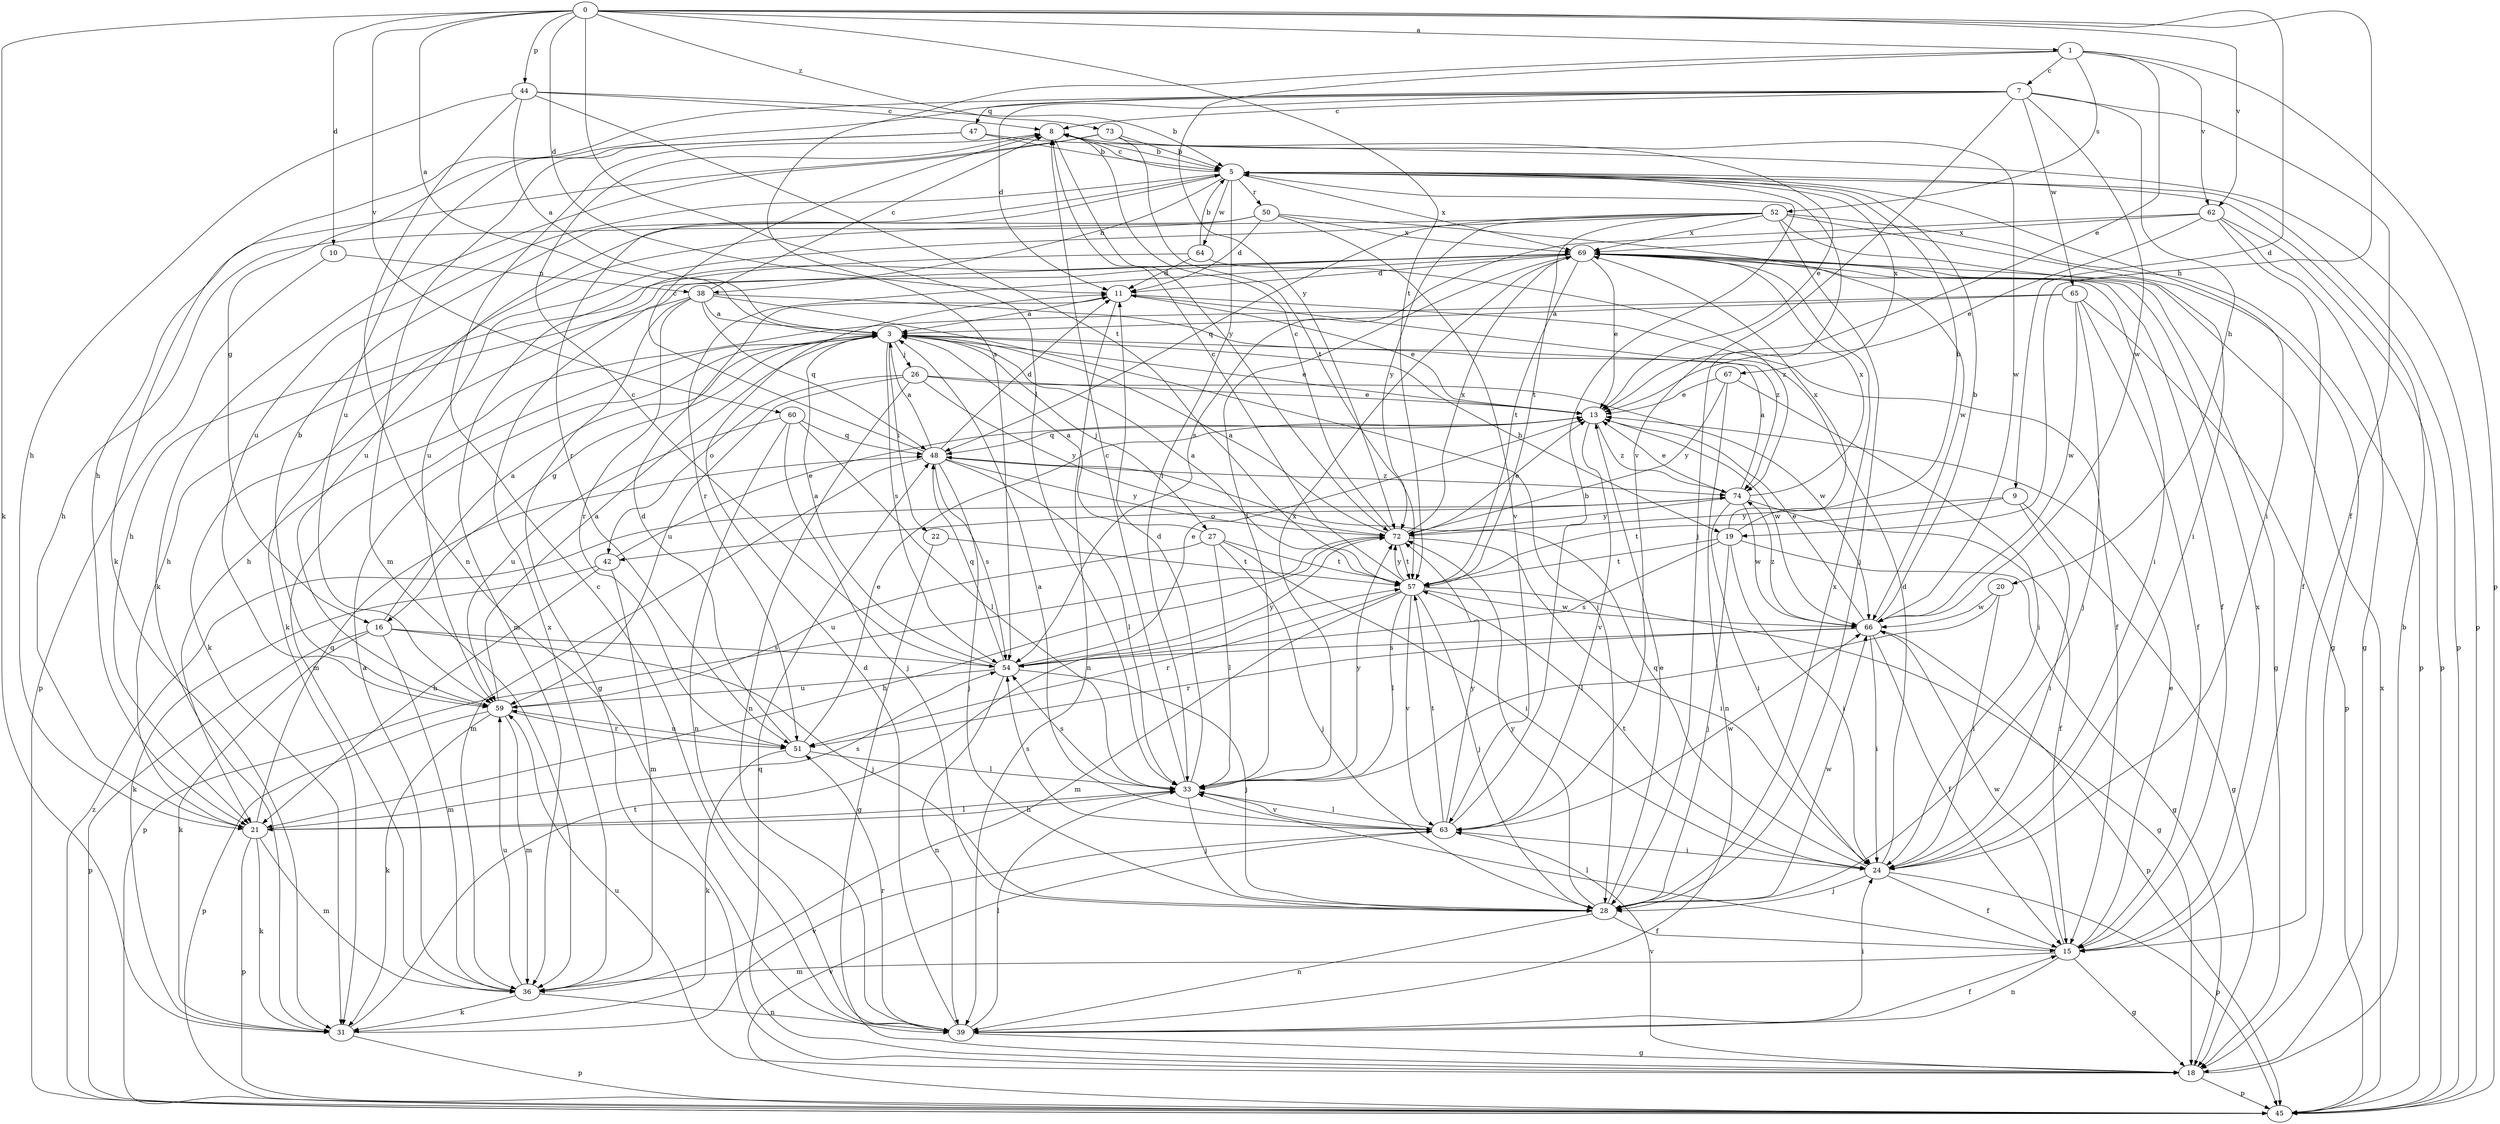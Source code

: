 strict digraph  {
0;
1;
3;
5;
7;
8;
9;
10;
11;
13;
15;
16;
18;
19;
20;
21;
22;
24;
26;
27;
28;
31;
33;
36;
38;
39;
42;
44;
45;
47;
48;
50;
51;
52;
54;
57;
59;
60;
62;
63;
64;
65;
66;
67;
69;
72;
73;
74;
0 -> 1  [label=a];
0 -> 3  [label=a];
0 -> 9  [label=d];
0 -> 10  [label=d];
0 -> 11  [label=d];
0 -> 19  [label=h];
0 -> 31  [label=k];
0 -> 33  [label=l];
0 -> 44  [label=p];
0 -> 57  [label=t];
0 -> 60  [label=v];
0 -> 62  [label=v];
0 -> 73  [label=z];
1 -> 7  [label=c];
1 -> 13  [label=e];
1 -> 45  [label=p];
1 -> 52  [label=s];
1 -> 54  [label=s];
1 -> 62  [label=v];
1 -> 72  [label=y];
3 -> 13  [label=e];
3 -> 16  [label=g];
3 -> 19  [label=h];
3 -> 22  [label=i];
3 -> 26  [label=j];
3 -> 27  [label=j];
3 -> 36  [label=m];
3 -> 54  [label=s];
5 -> 8  [label=c];
5 -> 24  [label=i];
5 -> 28  [label=j];
5 -> 33  [label=l];
5 -> 38  [label=n];
5 -> 45  [label=p];
5 -> 50  [label=r];
5 -> 51  [label=r];
5 -> 59  [label=u];
5 -> 64  [label=w];
5 -> 67  [label=x];
5 -> 69  [label=x];
7 -> 8  [label=c];
7 -> 11  [label=d];
7 -> 15  [label=f];
7 -> 16  [label=g];
7 -> 20  [label=h];
7 -> 31  [label=k];
7 -> 47  [label=q];
7 -> 63  [label=v];
7 -> 65  [label=w];
7 -> 66  [label=w];
8 -> 5  [label=b];
8 -> 13  [label=e];
8 -> 72  [label=y];
9 -> 18  [label=g];
9 -> 24  [label=i];
9 -> 57  [label=t];
9 -> 72  [label=y];
10 -> 38  [label=n];
10 -> 45  [label=p];
11 -> 3  [label=a];
11 -> 13  [label=e];
11 -> 15  [label=f];
11 -> 39  [label=n];
13 -> 48  [label=q];
13 -> 63  [label=v];
13 -> 66  [label=w];
13 -> 74  [label=z];
15 -> 13  [label=e];
15 -> 18  [label=g];
15 -> 33  [label=l];
15 -> 36  [label=m];
15 -> 39  [label=n];
15 -> 66  [label=w];
15 -> 69  [label=x];
16 -> 3  [label=a];
16 -> 28  [label=j];
16 -> 31  [label=k];
16 -> 36  [label=m];
16 -> 45  [label=p];
16 -> 54  [label=s];
18 -> 5  [label=b];
18 -> 45  [label=p];
18 -> 48  [label=q];
18 -> 59  [label=u];
18 -> 63  [label=v];
19 -> 5  [label=b];
19 -> 18  [label=g];
19 -> 24  [label=i];
19 -> 28  [label=j];
19 -> 54  [label=s];
19 -> 57  [label=t];
19 -> 69  [label=x];
20 -> 24  [label=i];
20 -> 33  [label=l];
20 -> 66  [label=w];
21 -> 31  [label=k];
21 -> 33  [label=l];
21 -> 36  [label=m];
21 -> 45  [label=p];
21 -> 48  [label=q];
21 -> 54  [label=s];
22 -> 18  [label=g];
22 -> 57  [label=t];
24 -> 11  [label=d];
24 -> 15  [label=f];
24 -> 28  [label=j];
24 -> 45  [label=p];
24 -> 48  [label=q];
24 -> 57  [label=t];
26 -> 13  [label=e];
26 -> 39  [label=n];
26 -> 42  [label=o];
26 -> 59  [label=u];
26 -> 66  [label=w];
26 -> 72  [label=y];
27 -> 3  [label=a];
27 -> 24  [label=i];
27 -> 28  [label=j];
27 -> 33  [label=l];
27 -> 57  [label=t];
27 -> 59  [label=u];
28 -> 13  [label=e];
28 -> 15  [label=f];
28 -> 39  [label=n];
28 -> 66  [label=w];
28 -> 69  [label=x];
28 -> 72  [label=y];
31 -> 45  [label=p];
31 -> 57  [label=t];
31 -> 63  [label=v];
33 -> 8  [label=c];
33 -> 11  [label=d];
33 -> 21  [label=h];
33 -> 28  [label=j];
33 -> 54  [label=s];
33 -> 63  [label=v];
33 -> 69  [label=x];
33 -> 72  [label=y];
36 -> 3  [label=a];
36 -> 31  [label=k];
36 -> 39  [label=n];
36 -> 59  [label=u];
36 -> 69  [label=x];
38 -> 3  [label=a];
38 -> 8  [label=c];
38 -> 18  [label=g];
38 -> 21  [label=h];
38 -> 28  [label=j];
38 -> 48  [label=q];
38 -> 51  [label=r];
38 -> 74  [label=z];
39 -> 8  [label=c];
39 -> 11  [label=d];
39 -> 15  [label=f];
39 -> 18  [label=g];
39 -> 24  [label=i];
39 -> 33  [label=l];
39 -> 51  [label=r];
42 -> 13  [label=e];
42 -> 21  [label=h];
42 -> 31  [label=k];
42 -> 36  [label=m];
44 -> 3  [label=a];
44 -> 5  [label=b];
44 -> 8  [label=c];
44 -> 21  [label=h];
44 -> 39  [label=n];
44 -> 57  [label=t];
45 -> 63  [label=v];
45 -> 69  [label=x];
45 -> 74  [label=z];
47 -> 5  [label=b];
47 -> 36  [label=m];
47 -> 45  [label=p];
47 -> 59  [label=u];
48 -> 3  [label=a];
48 -> 8  [label=c];
48 -> 11  [label=d];
48 -> 28  [label=j];
48 -> 33  [label=l];
48 -> 36  [label=m];
48 -> 54  [label=s];
48 -> 72  [label=y];
48 -> 74  [label=z];
50 -> 11  [label=d];
50 -> 21  [label=h];
50 -> 59  [label=u];
50 -> 63  [label=v];
50 -> 66  [label=w];
50 -> 69  [label=x];
51 -> 11  [label=d];
51 -> 13  [label=e];
51 -> 31  [label=k];
51 -> 33  [label=l];
51 -> 59  [label=u];
52 -> 18  [label=g];
52 -> 24  [label=i];
52 -> 28  [label=j];
52 -> 31  [label=k];
52 -> 45  [label=p];
52 -> 48  [label=q];
52 -> 57  [label=t];
52 -> 59  [label=u];
52 -> 69  [label=x];
52 -> 72  [label=y];
54 -> 3  [label=a];
54 -> 8  [label=c];
54 -> 13  [label=e];
54 -> 28  [label=j];
54 -> 39  [label=n];
54 -> 48  [label=q];
54 -> 59  [label=u];
54 -> 72  [label=y];
57 -> 3  [label=a];
57 -> 8  [label=c];
57 -> 18  [label=g];
57 -> 28  [label=j];
57 -> 33  [label=l];
57 -> 36  [label=m];
57 -> 51  [label=r];
57 -> 63  [label=v];
57 -> 66  [label=w];
57 -> 72  [label=y];
59 -> 3  [label=a];
59 -> 5  [label=b];
59 -> 31  [label=k];
59 -> 36  [label=m];
59 -> 45  [label=p];
59 -> 51  [label=r];
60 -> 28  [label=j];
60 -> 33  [label=l];
60 -> 39  [label=n];
60 -> 48  [label=q];
60 -> 59  [label=u];
62 -> 13  [label=e];
62 -> 15  [label=f];
62 -> 18  [label=g];
62 -> 45  [label=p];
62 -> 54  [label=s];
62 -> 69  [label=x];
63 -> 3  [label=a];
63 -> 5  [label=b];
63 -> 24  [label=i];
63 -> 33  [label=l];
63 -> 54  [label=s];
63 -> 57  [label=t];
63 -> 66  [label=w];
63 -> 72  [label=y];
64 -> 5  [label=b];
64 -> 11  [label=d];
64 -> 36  [label=m];
64 -> 74  [label=z];
65 -> 3  [label=a];
65 -> 15  [label=f];
65 -> 21  [label=h];
65 -> 28  [label=j];
65 -> 45  [label=p];
65 -> 66  [label=w];
66 -> 5  [label=b];
66 -> 13  [label=e];
66 -> 15  [label=f];
66 -> 24  [label=i];
66 -> 45  [label=p];
66 -> 51  [label=r];
66 -> 54  [label=s];
66 -> 74  [label=z];
67 -> 13  [label=e];
67 -> 24  [label=i];
67 -> 39  [label=n];
67 -> 72  [label=y];
69 -> 11  [label=d];
69 -> 13  [label=e];
69 -> 15  [label=f];
69 -> 18  [label=g];
69 -> 21  [label=h];
69 -> 24  [label=i];
69 -> 31  [label=k];
69 -> 33  [label=l];
69 -> 51  [label=r];
69 -> 57  [label=t];
72 -> 3  [label=a];
72 -> 8  [label=c];
72 -> 13  [label=e];
72 -> 21  [label=h];
72 -> 24  [label=i];
72 -> 45  [label=p];
72 -> 57  [label=t];
72 -> 69  [label=x];
73 -> 5  [label=b];
73 -> 21  [label=h];
73 -> 31  [label=k];
73 -> 57  [label=t];
73 -> 66  [label=w];
74 -> 3  [label=a];
74 -> 13  [label=e];
74 -> 15  [label=f];
74 -> 24  [label=i];
74 -> 42  [label=o];
74 -> 66  [label=w];
74 -> 69  [label=x];
74 -> 72  [label=y];
}
